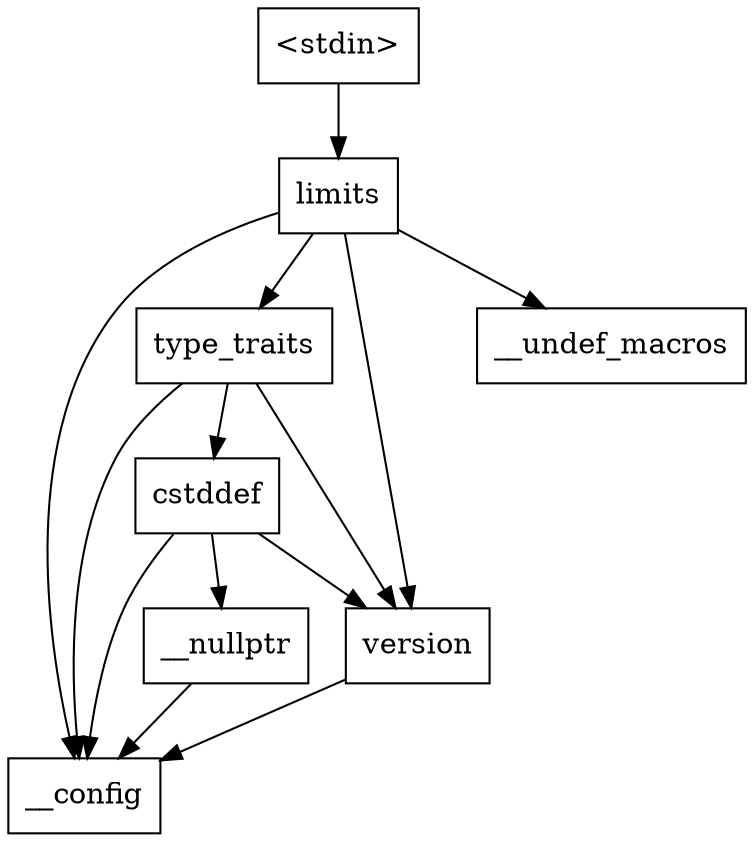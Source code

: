 digraph "dependencies" {
  header_0 [ shape="box", label="\<stdin\>" ];
  header_1 [ shape="box", label="limits" ];
  header_11 [ shape="box", label="type_traits" ];
  header_12 [ shape="box", label="cstddef" ];
  header_13 [ shape="box", label="version" ];
  header_16 [ shape="box", label="__nullptr" ];
  header_17 [ shape="box", label="__undef_macros" ];
  header_2 [ shape="box", label="__config" ];
  header_16 -> header_2;
  header_11 -> header_2;
  header_11 -> header_12;
  header_11 -> header_13;
  header_12 -> header_16;
  header_12 -> header_2;
  header_12 -> header_13;
  header_13 -> header_2;
  header_0 -> header_1;
  header_1 -> header_17;
  header_1 -> header_2;
  header_1 -> header_11;
  header_1 -> header_13;
}
